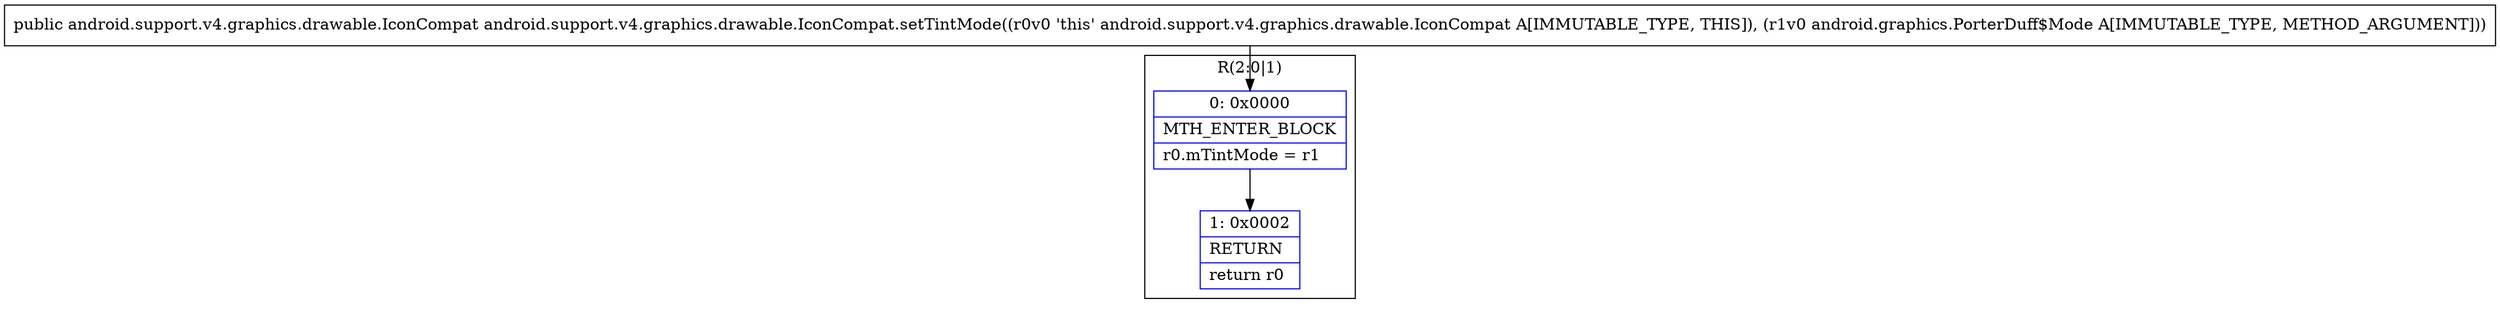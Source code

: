 digraph "CFG forandroid.support.v4.graphics.drawable.IconCompat.setTintMode(Landroid\/graphics\/PorterDuff$Mode;)Landroid\/support\/v4\/graphics\/drawable\/IconCompat;" {
subgraph cluster_Region_579284868 {
label = "R(2:0|1)";
node [shape=record,color=blue];
Node_0 [shape=record,label="{0\:\ 0x0000|MTH_ENTER_BLOCK\l|r0.mTintMode = r1\l}"];
Node_1 [shape=record,label="{1\:\ 0x0002|RETURN\l|return r0\l}"];
}
MethodNode[shape=record,label="{public android.support.v4.graphics.drawable.IconCompat android.support.v4.graphics.drawable.IconCompat.setTintMode((r0v0 'this' android.support.v4.graphics.drawable.IconCompat A[IMMUTABLE_TYPE, THIS]), (r1v0 android.graphics.PorterDuff$Mode A[IMMUTABLE_TYPE, METHOD_ARGUMENT])) }"];
MethodNode -> Node_0;
Node_0 -> Node_1;
}

